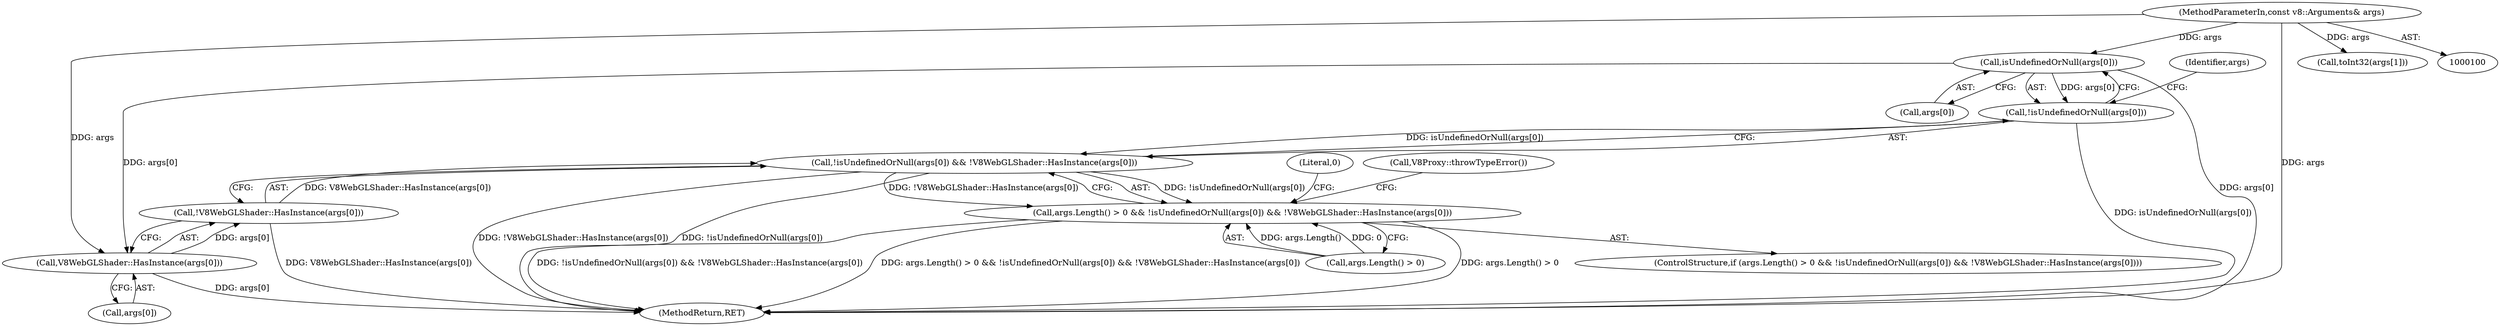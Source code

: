 digraph "0_Chrome_e9372a1bfd3588a80fcf49aa07321f0971dd6091_60@array" {
"1000127" [label="(Call,isUndefinedOrNull(args[0]))"];
"1000101" [label="(MethodParameterIn,const v8::Arguments& args)"];
"1000126" [label="(Call,!isUndefinedOrNull(args[0]))"];
"1000125" [label="(Call,!isUndefinedOrNull(args[0]) && !V8WebGLShader::HasInstance(args[0]))"];
"1000121" [label="(Call,args.Length() > 0 && !isUndefinedOrNull(args[0]) && !V8WebGLShader::HasInstance(args[0]))"];
"1000132" [label="(Call,V8WebGLShader::HasInstance(args[0]))"];
"1000131" [label="(Call,!V8WebGLShader::HasInstance(args[0]))"];
"1000133" [label="(Call,args[0])"];
"1000134" [label="(Identifier,args)"];
"1000126" [label="(Call,!isUndefinedOrNull(args[0]))"];
"1000132" [label="(Call,V8WebGLShader::HasInstance(args[0]))"];
"1000125" [label="(Call,!isUndefinedOrNull(args[0]) && !V8WebGLShader::HasInstance(args[0]))"];
"1000127" [label="(Call,isUndefinedOrNull(args[0]))"];
"1000131" [label="(Call,!V8WebGLShader::HasInstance(args[0]))"];
"1000140" [label="(Literal,0)"];
"1000128" [label="(Call,args[0])"];
"1000120" [label="(ControlStructure,if (args.Length() > 0 && !isUndefinedOrNull(args[0]) && !V8WebGLShader::HasInstance(args[0])))"];
"1000122" [label="(Call,args.Length() > 0)"];
"1000101" [label="(MethodParameterIn,const v8::Arguments& args)"];
"1000121" [label="(Call,args.Length() > 0 && !isUndefinedOrNull(args[0]) && !V8WebGLShader::HasInstance(args[0]))"];
"1000137" [label="(Call,V8Proxy::throwTypeError())"];
"1000144" [label="(Call,toInt32(args[1]))"];
"1000167" [label="(MethodReturn,RET)"];
"1000127" -> "1000126"  [label="AST: "];
"1000127" -> "1000128"  [label="CFG: "];
"1000128" -> "1000127"  [label="AST: "];
"1000126" -> "1000127"  [label="CFG: "];
"1000127" -> "1000167"  [label="DDG: args[0]"];
"1000127" -> "1000126"  [label="DDG: args[0]"];
"1000101" -> "1000127"  [label="DDG: args"];
"1000127" -> "1000132"  [label="DDG: args[0]"];
"1000101" -> "1000100"  [label="AST: "];
"1000101" -> "1000167"  [label="DDG: args"];
"1000101" -> "1000132"  [label="DDG: args"];
"1000101" -> "1000144"  [label="DDG: args"];
"1000126" -> "1000125"  [label="AST: "];
"1000134" -> "1000126"  [label="CFG: "];
"1000125" -> "1000126"  [label="CFG: "];
"1000126" -> "1000167"  [label="DDG: isUndefinedOrNull(args[0])"];
"1000126" -> "1000125"  [label="DDG: isUndefinedOrNull(args[0])"];
"1000125" -> "1000121"  [label="AST: "];
"1000125" -> "1000131"  [label="CFG: "];
"1000131" -> "1000125"  [label="AST: "];
"1000121" -> "1000125"  [label="CFG: "];
"1000125" -> "1000167"  [label="DDG: !isUndefinedOrNull(args[0])"];
"1000125" -> "1000167"  [label="DDG: !V8WebGLShader::HasInstance(args[0])"];
"1000125" -> "1000121"  [label="DDG: !isUndefinedOrNull(args[0])"];
"1000125" -> "1000121"  [label="DDG: !V8WebGLShader::HasInstance(args[0])"];
"1000131" -> "1000125"  [label="DDG: V8WebGLShader::HasInstance(args[0])"];
"1000121" -> "1000120"  [label="AST: "];
"1000121" -> "1000122"  [label="CFG: "];
"1000122" -> "1000121"  [label="AST: "];
"1000137" -> "1000121"  [label="CFG: "];
"1000140" -> "1000121"  [label="CFG: "];
"1000121" -> "1000167"  [label="DDG: !isUndefinedOrNull(args[0]) && !V8WebGLShader::HasInstance(args[0])"];
"1000121" -> "1000167"  [label="DDG: args.Length() > 0 && !isUndefinedOrNull(args[0]) && !V8WebGLShader::HasInstance(args[0])"];
"1000121" -> "1000167"  [label="DDG: args.Length() > 0"];
"1000122" -> "1000121"  [label="DDG: args.Length()"];
"1000122" -> "1000121"  [label="DDG: 0"];
"1000132" -> "1000131"  [label="AST: "];
"1000132" -> "1000133"  [label="CFG: "];
"1000133" -> "1000132"  [label="AST: "];
"1000131" -> "1000132"  [label="CFG: "];
"1000132" -> "1000167"  [label="DDG: args[0]"];
"1000132" -> "1000131"  [label="DDG: args[0]"];
"1000131" -> "1000167"  [label="DDG: V8WebGLShader::HasInstance(args[0])"];
}
